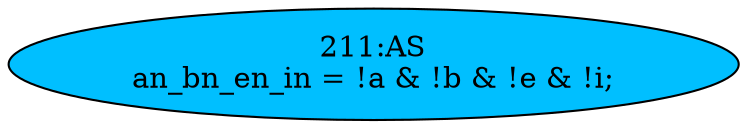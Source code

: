 strict digraph "" {
	node [label="\N"];
	"211:AS"	 [ast="<pyverilog.vparser.ast.Assign object at 0x7f14ceedf450>",
		def_var="['an_bn_en_in']",
		fillcolor=deepskyblue,
		label="211:AS
an_bn_en_in = !a & !b & !e & !i;",
		statements="[]",
		style=filled,
		typ=Assign,
		use_var="['a', 'b', 'e', 'i']"];
}

